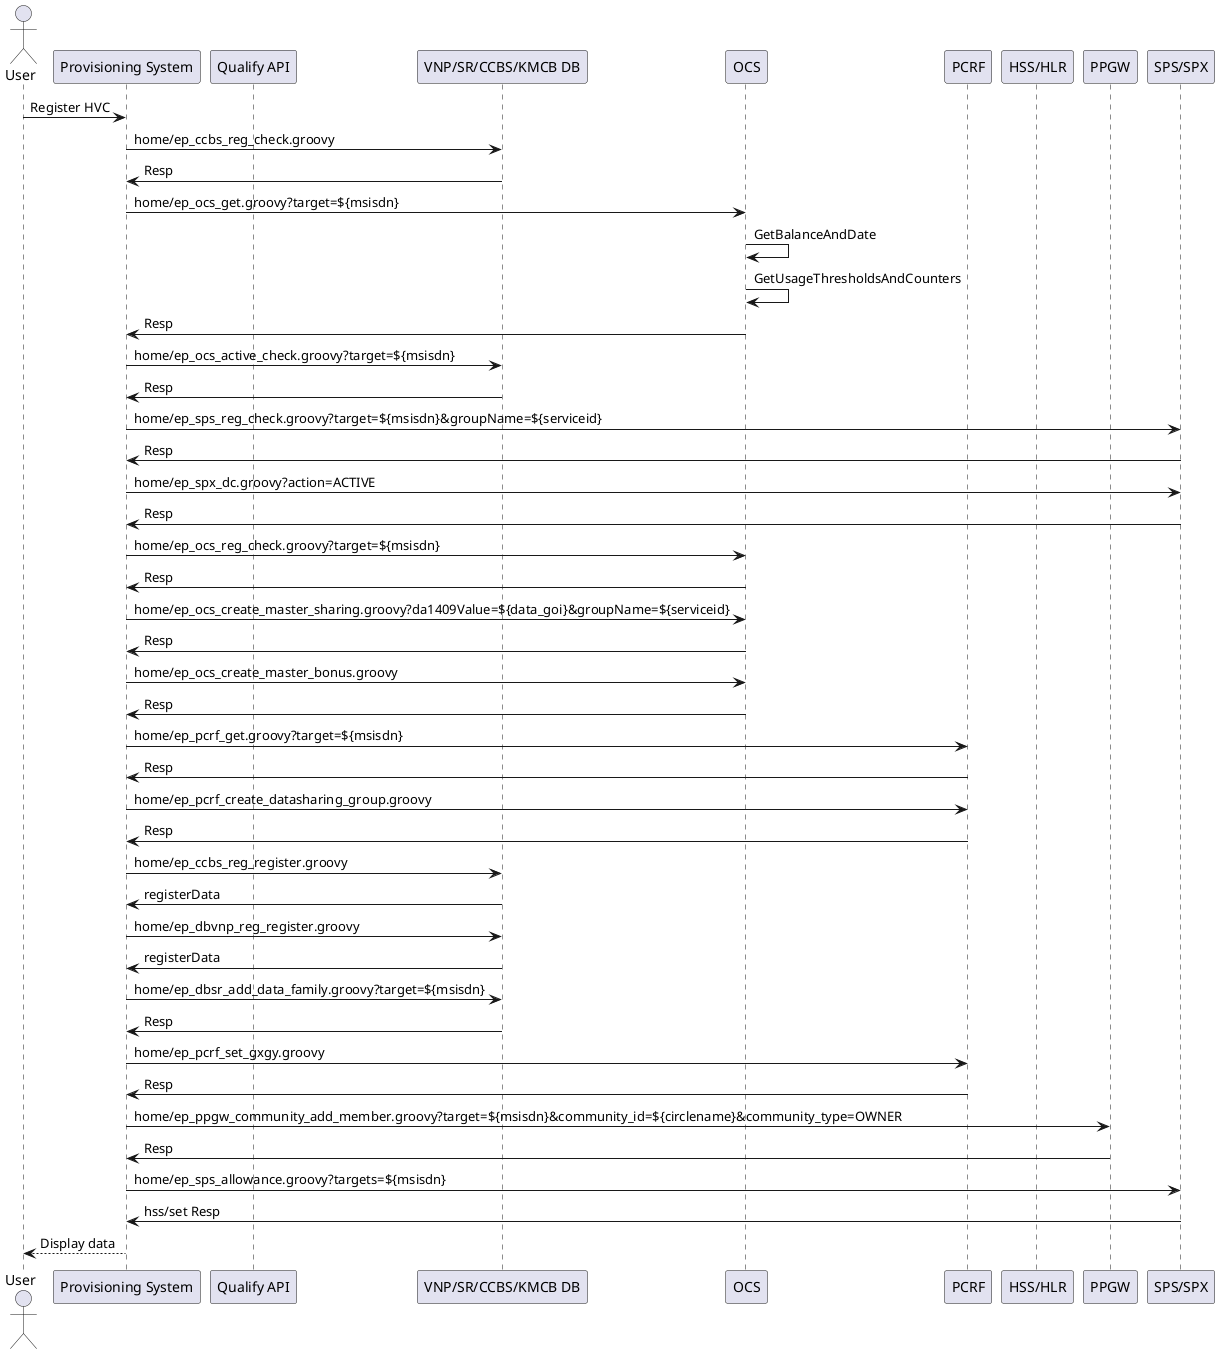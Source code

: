 @startuml
actor User
participant "Provisioning System" as pro
participant "Qualify API" as qAPI

participant "VNP/SR/CCBS/KMCB DB" as db

participant "OCS" as ocs
participant "PCRF" as pcrf
participant "HSS/HLR" as hss
participant "PPGW" as ppgw
participant "SPS/SPX" as sps

User -> pro: Register HVC
pro -> db: home/ep_ccbs_reg_check.groovy
db -> pro: Resp
pro -> ocs: home/ep_ocs_get.groovy?target=${msisdn}
ocs -> ocs: GetBalanceAndDate
ocs -> ocs: GetUsageThresholdsAndCounters 
ocs -> pro: Resp
pro -> db: home/ep_ocs_active_check.groovy?target=${msisdn}
db -> pro: Resp
pro -> sps: home/ep_sps_reg_check.groovy?target=${msisdn}&groupName=${serviceid}
sps -> pro: Resp

pro -> sps: home/ep_spx_dc.groovy?action=ACTIVE
sps -> pro: Resp

pro -> ocs: home/ep_ocs_reg_check.groovy?target=${msisdn}
ocs -> pro: Resp

pro -> ocs: home/ep_ocs_create_master_sharing.groovy?da1409Value=${data_goi}&groupName=${serviceid}
ocs -> pro: Resp
pro -> ocs: home/ep_ocs_create_master_bonus.groovy
ocs -> pro: Resp


pro -> pcrf: home/ep_pcrf_get.groovy?target=${msisdn}
pcrf -> pro: Resp

pro -> pcrf: home/ep_pcrf_create_datasharing_group.groovy
pcrf -> pro: Resp

pro -> db: home/ep_ccbs_reg_register.groovy
db -> pro: registerData

pro -> db: home/ep_dbvnp_reg_register.groovy
db -> pro: registerData

pro -> db: home/ep_dbsr_add_data_family.groovy?target=${msisdn}
db -> pro: Resp

pro -> pcrf: home/ep_pcrf_set_gxgy.groovy
pcrf -> pro: Resp

pro -> ppgw: home/ep_ppgw_community_add_member.groovy?target=${msisdn}&community_id=${circlename}&community_type=OWNER
ppgw -> pro: Resp

pro -> sps: home/ep_sps_allowance.groovy?targets=${msisdn}
sps -> pro: hss/set Resp

pro --> User: Display data
@enduml
